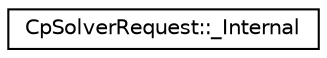 digraph "Graphical Class Hierarchy"
{
 // LATEX_PDF_SIZE
  edge [fontname="Helvetica",fontsize="10",labelfontname="Helvetica",labelfontsize="10"];
  node [fontname="Helvetica",fontsize="10",shape=record];
  rankdir="LR";
  Node0 [label="CpSolverRequest::_Internal",height=0.2,width=0.4,color="black", fillcolor="white", style="filled",URL="$classoperations__research_1_1sat_1_1v1_1_1_cp_solver_request_1_1___internal.html",tooltip=" "];
}
